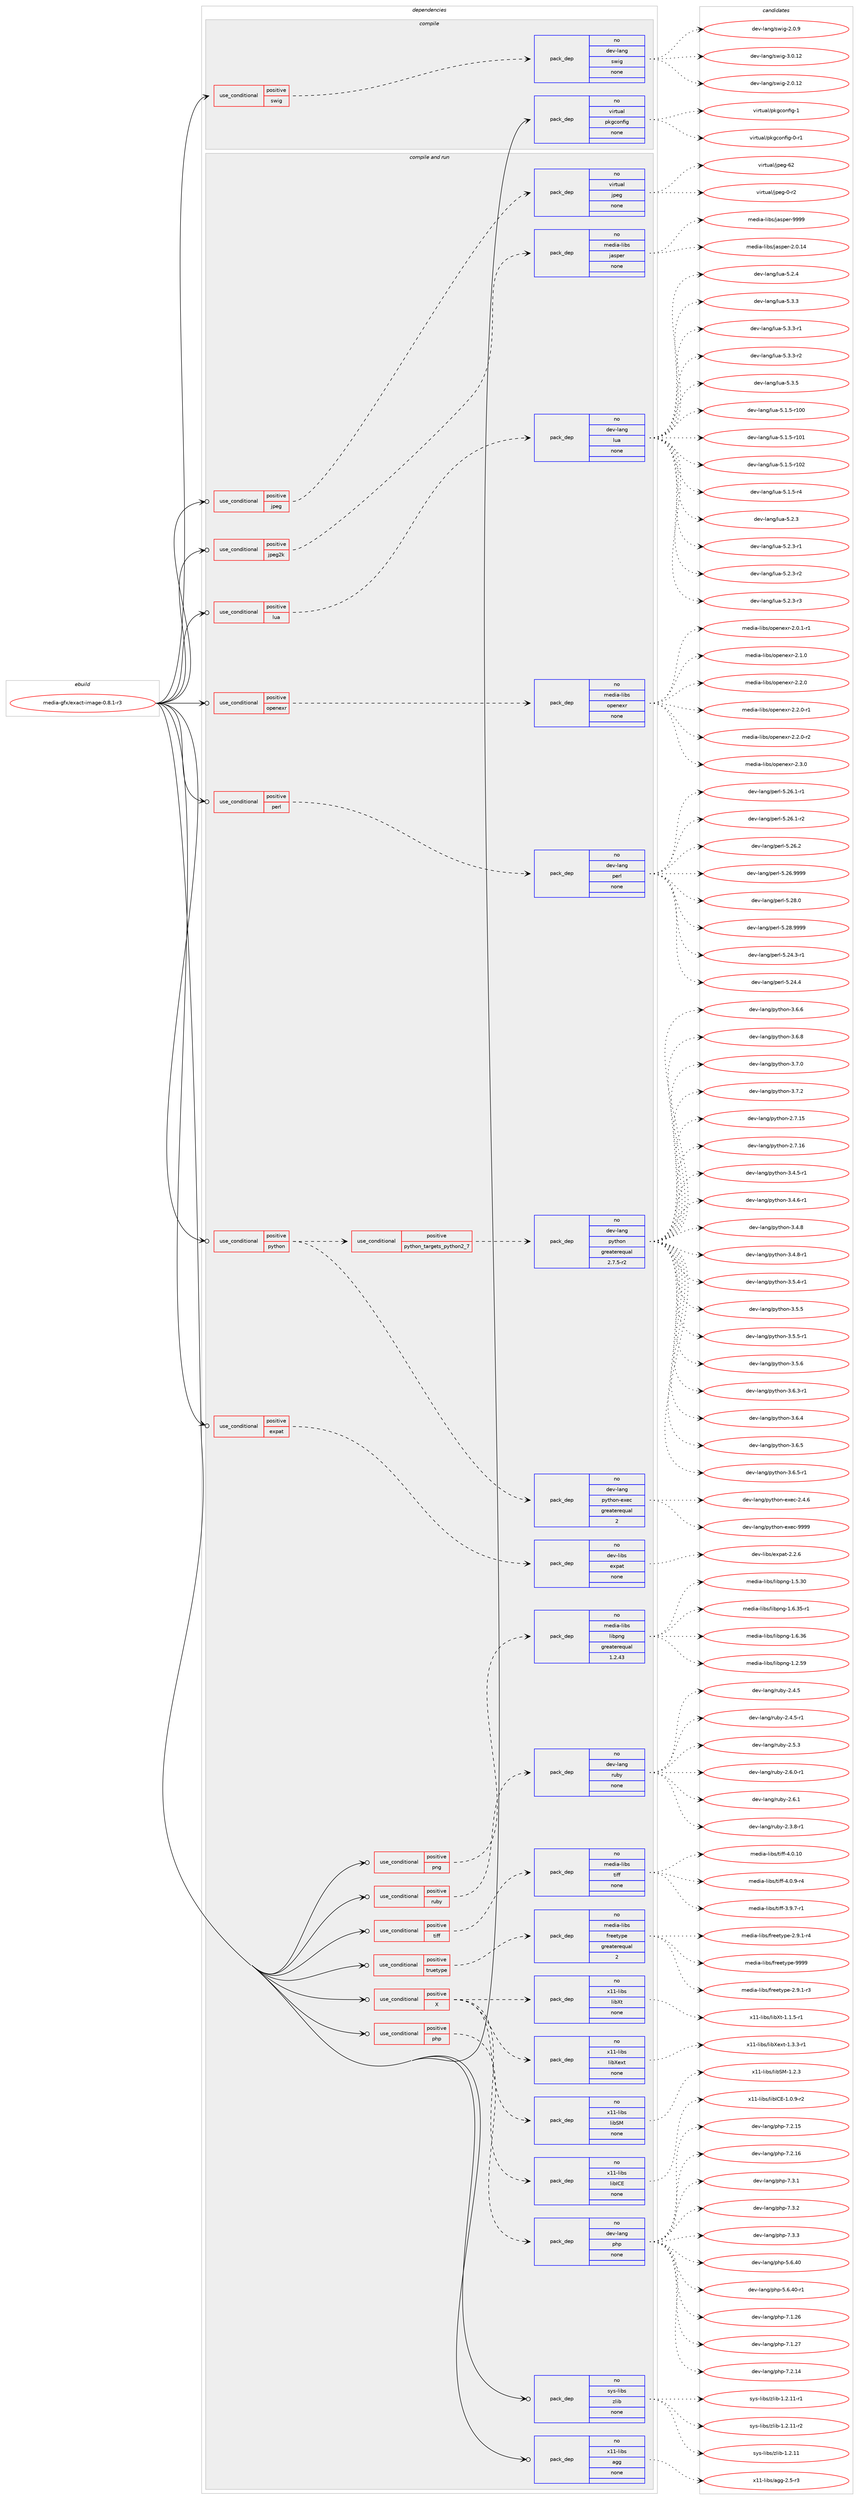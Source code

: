digraph prolog {

# *************
# Graph options
# *************

newrank=true;
concentrate=true;
compound=true;
graph [rankdir=LR,fontname=Helvetica,fontsize=10,ranksep=1.5];#, ranksep=2.5, nodesep=0.2];
edge  [arrowhead=vee];
node  [fontname=Helvetica,fontsize=10];

# **********
# The ebuild
# **********

subgraph cluster_leftcol {
color=gray;
rank=same;
label=<<i>ebuild</i>>;
id [label="media-gfx/exact-image-0.8.1-r3", color=red, width=4, href="../media-gfx/exact-image-0.8.1-r3.svg"];
}

# ****************
# The dependencies
# ****************

subgraph cluster_midcol {
color=gray;
label=<<i>dependencies</i>>;
subgraph cluster_compile {
fillcolor="#eeeeee";
style=filled;
label=<<i>compile</i>>;
subgraph cond432274 {
dependency1602777 [label=<<TABLE BORDER="0" CELLBORDER="1" CELLSPACING="0" CELLPADDING="4"><TR><TD ROWSPAN="3" CELLPADDING="10">use_conditional</TD></TR><TR><TD>positive</TD></TR><TR><TD>swig</TD></TR></TABLE>>, shape=none, color=red];
subgraph pack1144953 {
dependency1602778 [label=<<TABLE BORDER="0" CELLBORDER="1" CELLSPACING="0" CELLPADDING="4" WIDTH="220"><TR><TD ROWSPAN="6" CELLPADDING="30">pack_dep</TD></TR><TR><TD WIDTH="110">no</TD></TR><TR><TD>dev-lang</TD></TR><TR><TD>swig</TD></TR><TR><TD>none</TD></TR><TR><TD></TD></TR></TABLE>>, shape=none, color=blue];
}
dependency1602777:e -> dependency1602778:w [weight=20,style="dashed",arrowhead="vee"];
}
id:e -> dependency1602777:w [weight=20,style="solid",arrowhead="vee"];
subgraph pack1144954 {
dependency1602779 [label=<<TABLE BORDER="0" CELLBORDER="1" CELLSPACING="0" CELLPADDING="4" WIDTH="220"><TR><TD ROWSPAN="6" CELLPADDING="30">pack_dep</TD></TR><TR><TD WIDTH="110">no</TD></TR><TR><TD>virtual</TD></TR><TR><TD>pkgconfig</TD></TR><TR><TD>none</TD></TR><TR><TD></TD></TR></TABLE>>, shape=none, color=blue];
}
id:e -> dependency1602779:w [weight=20,style="solid",arrowhead="vee"];
}
subgraph cluster_compileandrun {
fillcolor="#eeeeee";
style=filled;
label=<<i>compile and run</i>>;
subgraph cond432275 {
dependency1602780 [label=<<TABLE BORDER="0" CELLBORDER="1" CELLSPACING="0" CELLPADDING="4"><TR><TD ROWSPAN="3" CELLPADDING="10">use_conditional</TD></TR><TR><TD>positive</TD></TR><TR><TD>X</TD></TR></TABLE>>, shape=none, color=red];
subgraph pack1144955 {
dependency1602781 [label=<<TABLE BORDER="0" CELLBORDER="1" CELLSPACING="0" CELLPADDING="4" WIDTH="220"><TR><TD ROWSPAN="6" CELLPADDING="30">pack_dep</TD></TR><TR><TD WIDTH="110">no</TD></TR><TR><TD>x11-libs</TD></TR><TR><TD>libXext</TD></TR><TR><TD>none</TD></TR><TR><TD></TD></TR></TABLE>>, shape=none, color=blue];
}
dependency1602780:e -> dependency1602781:w [weight=20,style="dashed",arrowhead="vee"];
subgraph pack1144956 {
dependency1602782 [label=<<TABLE BORDER="0" CELLBORDER="1" CELLSPACING="0" CELLPADDING="4" WIDTH="220"><TR><TD ROWSPAN="6" CELLPADDING="30">pack_dep</TD></TR><TR><TD WIDTH="110">no</TD></TR><TR><TD>x11-libs</TD></TR><TR><TD>libXt</TD></TR><TR><TD>none</TD></TR><TR><TD></TD></TR></TABLE>>, shape=none, color=blue];
}
dependency1602780:e -> dependency1602782:w [weight=20,style="dashed",arrowhead="vee"];
subgraph pack1144957 {
dependency1602783 [label=<<TABLE BORDER="0" CELLBORDER="1" CELLSPACING="0" CELLPADDING="4" WIDTH="220"><TR><TD ROWSPAN="6" CELLPADDING="30">pack_dep</TD></TR><TR><TD WIDTH="110">no</TD></TR><TR><TD>x11-libs</TD></TR><TR><TD>libICE</TD></TR><TR><TD>none</TD></TR><TR><TD></TD></TR></TABLE>>, shape=none, color=blue];
}
dependency1602780:e -> dependency1602783:w [weight=20,style="dashed",arrowhead="vee"];
subgraph pack1144958 {
dependency1602784 [label=<<TABLE BORDER="0" CELLBORDER="1" CELLSPACING="0" CELLPADDING="4" WIDTH="220"><TR><TD ROWSPAN="6" CELLPADDING="30">pack_dep</TD></TR><TR><TD WIDTH="110">no</TD></TR><TR><TD>x11-libs</TD></TR><TR><TD>libSM</TD></TR><TR><TD>none</TD></TR><TR><TD></TD></TR></TABLE>>, shape=none, color=blue];
}
dependency1602780:e -> dependency1602784:w [weight=20,style="dashed",arrowhead="vee"];
}
id:e -> dependency1602780:w [weight=20,style="solid",arrowhead="odotvee"];
subgraph cond432276 {
dependency1602785 [label=<<TABLE BORDER="0" CELLBORDER="1" CELLSPACING="0" CELLPADDING="4"><TR><TD ROWSPAN="3" CELLPADDING="10">use_conditional</TD></TR><TR><TD>positive</TD></TR><TR><TD>expat</TD></TR></TABLE>>, shape=none, color=red];
subgraph pack1144959 {
dependency1602786 [label=<<TABLE BORDER="0" CELLBORDER="1" CELLSPACING="0" CELLPADDING="4" WIDTH="220"><TR><TD ROWSPAN="6" CELLPADDING="30">pack_dep</TD></TR><TR><TD WIDTH="110">no</TD></TR><TR><TD>dev-libs</TD></TR><TR><TD>expat</TD></TR><TR><TD>none</TD></TR><TR><TD></TD></TR></TABLE>>, shape=none, color=blue];
}
dependency1602785:e -> dependency1602786:w [weight=20,style="dashed",arrowhead="vee"];
}
id:e -> dependency1602785:w [weight=20,style="solid",arrowhead="odotvee"];
subgraph cond432277 {
dependency1602787 [label=<<TABLE BORDER="0" CELLBORDER="1" CELLSPACING="0" CELLPADDING="4"><TR><TD ROWSPAN="3" CELLPADDING="10">use_conditional</TD></TR><TR><TD>positive</TD></TR><TR><TD>jpeg</TD></TR></TABLE>>, shape=none, color=red];
subgraph pack1144960 {
dependency1602788 [label=<<TABLE BORDER="0" CELLBORDER="1" CELLSPACING="0" CELLPADDING="4" WIDTH="220"><TR><TD ROWSPAN="6" CELLPADDING="30">pack_dep</TD></TR><TR><TD WIDTH="110">no</TD></TR><TR><TD>virtual</TD></TR><TR><TD>jpeg</TD></TR><TR><TD>none</TD></TR><TR><TD></TD></TR></TABLE>>, shape=none, color=blue];
}
dependency1602787:e -> dependency1602788:w [weight=20,style="dashed",arrowhead="vee"];
}
id:e -> dependency1602787:w [weight=20,style="solid",arrowhead="odotvee"];
subgraph cond432278 {
dependency1602789 [label=<<TABLE BORDER="0" CELLBORDER="1" CELLSPACING="0" CELLPADDING="4"><TR><TD ROWSPAN="3" CELLPADDING="10">use_conditional</TD></TR><TR><TD>positive</TD></TR><TR><TD>jpeg2k</TD></TR></TABLE>>, shape=none, color=red];
subgraph pack1144961 {
dependency1602790 [label=<<TABLE BORDER="0" CELLBORDER="1" CELLSPACING="0" CELLPADDING="4" WIDTH="220"><TR><TD ROWSPAN="6" CELLPADDING="30">pack_dep</TD></TR><TR><TD WIDTH="110">no</TD></TR><TR><TD>media-libs</TD></TR><TR><TD>jasper</TD></TR><TR><TD>none</TD></TR><TR><TD></TD></TR></TABLE>>, shape=none, color=blue];
}
dependency1602789:e -> dependency1602790:w [weight=20,style="dashed",arrowhead="vee"];
}
id:e -> dependency1602789:w [weight=20,style="solid",arrowhead="odotvee"];
subgraph cond432279 {
dependency1602791 [label=<<TABLE BORDER="0" CELLBORDER="1" CELLSPACING="0" CELLPADDING="4"><TR><TD ROWSPAN="3" CELLPADDING="10">use_conditional</TD></TR><TR><TD>positive</TD></TR><TR><TD>lua</TD></TR></TABLE>>, shape=none, color=red];
subgraph pack1144962 {
dependency1602792 [label=<<TABLE BORDER="0" CELLBORDER="1" CELLSPACING="0" CELLPADDING="4" WIDTH="220"><TR><TD ROWSPAN="6" CELLPADDING="30">pack_dep</TD></TR><TR><TD WIDTH="110">no</TD></TR><TR><TD>dev-lang</TD></TR><TR><TD>lua</TD></TR><TR><TD>none</TD></TR><TR><TD></TD></TR></TABLE>>, shape=none, color=blue];
}
dependency1602791:e -> dependency1602792:w [weight=20,style="dashed",arrowhead="vee"];
}
id:e -> dependency1602791:w [weight=20,style="solid",arrowhead="odotvee"];
subgraph cond432280 {
dependency1602793 [label=<<TABLE BORDER="0" CELLBORDER="1" CELLSPACING="0" CELLPADDING="4"><TR><TD ROWSPAN="3" CELLPADDING="10">use_conditional</TD></TR><TR><TD>positive</TD></TR><TR><TD>openexr</TD></TR></TABLE>>, shape=none, color=red];
subgraph pack1144963 {
dependency1602794 [label=<<TABLE BORDER="0" CELLBORDER="1" CELLSPACING="0" CELLPADDING="4" WIDTH="220"><TR><TD ROWSPAN="6" CELLPADDING="30">pack_dep</TD></TR><TR><TD WIDTH="110">no</TD></TR><TR><TD>media-libs</TD></TR><TR><TD>openexr</TD></TR><TR><TD>none</TD></TR><TR><TD></TD></TR></TABLE>>, shape=none, color=blue];
}
dependency1602793:e -> dependency1602794:w [weight=20,style="dashed",arrowhead="vee"];
}
id:e -> dependency1602793:w [weight=20,style="solid",arrowhead="odotvee"];
subgraph cond432281 {
dependency1602795 [label=<<TABLE BORDER="0" CELLBORDER="1" CELLSPACING="0" CELLPADDING="4"><TR><TD ROWSPAN="3" CELLPADDING="10">use_conditional</TD></TR><TR><TD>positive</TD></TR><TR><TD>perl</TD></TR></TABLE>>, shape=none, color=red];
subgraph pack1144964 {
dependency1602796 [label=<<TABLE BORDER="0" CELLBORDER="1" CELLSPACING="0" CELLPADDING="4" WIDTH="220"><TR><TD ROWSPAN="6" CELLPADDING="30">pack_dep</TD></TR><TR><TD WIDTH="110">no</TD></TR><TR><TD>dev-lang</TD></TR><TR><TD>perl</TD></TR><TR><TD>none</TD></TR><TR><TD></TD></TR></TABLE>>, shape=none, color=blue];
}
dependency1602795:e -> dependency1602796:w [weight=20,style="dashed",arrowhead="vee"];
}
id:e -> dependency1602795:w [weight=20,style="solid",arrowhead="odotvee"];
subgraph cond432282 {
dependency1602797 [label=<<TABLE BORDER="0" CELLBORDER="1" CELLSPACING="0" CELLPADDING="4"><TR><TD ROWSPAN="3" CELLPADDING="10">use_conditional</TD></TR><TR><TD>positive</TD></TR><TR><TD>php</TD></TR></TABLE>>, shape=none, color=red];
subgraph pack1144965 {
dependency1602798 [label=<<TABLE BORDER="0" CELLBORDER="1" CELLSPACING="0" CELLPADDING="4" WIDTH="220"><TR><TD ROWSPAN="6" CELLPADDING="30">pack_dep</TD></TR><TR><TD WIDTH="110">no</TD></TR><TR><TD>dev-lang</TD></TR><TR><TD>php</TD></TR><TR><TD>none</TD></TR><TR><TD></TD></TR></TABLE>>, shape=none, color=blue];
}
dependency1602797:e -> dependency1602798:w [weight=20,style="dashed",arrowhead="vee"];
}
id:e -> dependency1602797:w [weight=20,style="solid",arrowhead="odotvee"];
subgraph cond432283 {
dependency1602799 [label=<<TABLE BORDER="0" CELLBORDER="1" CELLSPACING="0" CELLPADDING="4"><TR><TD ROWSPAN="3" CELLPADDING="10">use_conditional</TD></TR><TR><TD>positive</TD></TR><TR><TD>png</TD></TR></TABLE>>, shape=none, color=red];
subgraph pack1144966 {
dependency1602800 [label=<<TABLE BORDER="0" CELLBORDER="1" CELLSPACING="0" CELLPADDING="4" WIDTH="220"><TR><TD ROWSPAN="6" CELLPADDING="30">pack_dep</TD></TR><TR><TD WIDTH="110">no</TD></TR><TR><TD>media-libs</TD></TR><TR><TD>libpng</TD></TR><TR><TD>greaterequal</TD></TR><TR><TD>1.2.43</TD></TR></TABLE>>, shape=none, color=blue];
}
dependency1602799:e -> dependency1602800:w [weight=20,style="dashed",arrowhead="vee"];
}
id:e -> dependency1602799:w [weight=20,style="solid",arrowhead="odotvee"];
subgraph cond432284 {
dependency1602801 [label=<<TABLE BORDER="0" CELLBORDER="1" CELLSPACING="0" CELLPADDING="4"><TR><TD ROWSPAN="3" CELLPADDING="10">use_conditional</TD></TR><TR><TD>positive</TD></TR><TR><TD>python</TD></TR></TABLE>>, shape=none, color=red];
subgraph cond432285 {
dependency1602802 [label=<<TABLE BORDER="0" CELLBORDER="1" CELLSPACING="0" CELLPADDING="4"><TR><TD ROWSPAN="3" CELLPADDING="10">use_conditional</TD></TR><TR><TD>positive</TD></TR><TR><TD>python_targets_python2_7</TD></TR></TABLE>>, shape=none, color=red];
subgraph pack1144967 {
dependency1602803 [label=<<TABLE BORDER="0" CELLBORDER="1" CELLSPACING="0" CELLPADDING="4" WIDTH="220"><TR><TD ROWSPAN="6" CELLPADDING="30">pack_dep</TD></TR><TR><TD WIDTH="110">no</TD></TR><TR><TD>dev-lang</TD></TR><TR><TD>python</TD></TR><TR><TD>greaterequal</TD></TR><TR><TD>2.7.5-r2</TD></TR></TABLE>>, shape=none, color=blue];
}
dependency1602802:e -> dependency1602803:w [weight=20,style="dashed",arrowhead="vee"];
}
dependency1602801:e -> dependency1602802:w [weight=20,style="dashed",arrowhead="vee"];
subgraph pack1144968 {
dependency1602804 [label=<<TABLE BORDER="0" CELLBORDER="1" CELLSPACING="0" CELLPADDING="4" WIDTH="220"><TR><TD ROWSPAN="6" CELLPADDING="30">pack_dep</TD></TR><TR><TD WIDTH="110">no</TD></TR><TR><TD>dev-lang</TD></TR><TR><TD>python-exec</TD></TR><TR><TD>greaterequal</TD></TR><TR><TD>2</TD></TR></TABLE>>, shape=none, color=blue];
}
dependency1602801:e -> dependency1602804:w [weight=20,style="dashed",arrowhead="vee"];
}
id:e -> dependency1602801:w [weight=20,style="solid",arrowhead="odotvee"];
subgraph cond432286 {
dependency1602805 [label=<<TABLE BORDER="0" CELLBORDER="1" CELLSPACING="0" CELLPADDING="4"><TR><TD ROWSPAN="3" CELLPADDING="10">use_conditional</TD></TR><TR><TD>positive</TD></TR><TR><TD>ruby</TD></TR></TABLE>>, shape=none, color=red];
subgraph pack1144969 {
dependency1602806 [label=<<TABLE BORDER="0" CELLBORDER="1" CELLSPACING="0" CELLPADDING="4" WIDTH="220"><TR><TD ROWSPAN="6" CELLPADDING="30">pack_dep</TD></TR><TR><TD WIDTH="110">no</TD></TR><TR><TD>dev-lang</TD></TR><TR><TD>ruby</TD></TR><TR><TD>none</TD></TR><TR><TD></TD></TR></TABLE>>, shape=none, color=blue];
}
dependency1602805:e -> dependency1602806:w [weight=20,style="dashed",arrowhead="vee"];
}
id:e -> dependency1602805:w [weight=20,style="solid",arrowhead="odotvee"];
subgraph cond432287 {
dependency1602807 [label=<<TABLE BORDER="0" CELLBORDER="1" CELLSPACING="0" CELLPADDING="4"><TR><TD ROWSPAN="3" CELLPADDING="10">use_conditional</TD></TR><TR><TD>positive</TD></TR><TR><TD>tiff</TD></TR></TABLE>>, shape=none, color=red];
subgraph pack1144970 {
dependency1602808 [label=<<TABLE BORDER="0" CELLBORDER="1" CELLSPACING="0" CELLPADDING="4" WIDTH="220"><TR><TD ROWSPAN="6" CELLPADDING="30">pack_dep</TD></TR><TR><TD WIDTH="110">no</TD></TR><TR><TD>media-libs</TD></TR><TR><TD>tiff</TD></TR><TR><TD>none</TD></TR><TR><TD></TD></TR></TABLE>>, shape=none, color=blue];
}
dependency1602807:e -> dependency1602808:w [weight=20,style="dashed",arrowhead="vee"];
}
id:e -> dependency1602807:w [weight=20,style="solid",arrowhead="odotvee"];
subgraph cond432288 {
dependency1602809 [label=<<TABLE BORDER="0" CELLBORDER="1" CELLSPACING="0" CELLPADDING="4"><TR><TD ROWSPAN="3" CELLPADDING="10">use_conditional</TD></TR><TR><TD>positive</TD></TR><TR><TD>truetype</TD></TR></TABLE>>, shape=none, color=red];
subgraph pack1144971 {
dependency1602810 [label=<<TABLE BORDER="0" CELLBORDER="1" CELLSPACING="0" CELLPADDING="4" WIDTH="220"><TR><TD ROWSPAN="6" CELLPADDING="30">pack_dep</TD></TR><TR><TD WIDTH="110">no</TD></TR><TR><TD>media-libs</TD></TR><TR><TD>freetype</TD></TR><TR><TD>greaterequal</TD></TR><TR><TD>2</TD></TR></TABLE>>, shape=none, color=blue];
}
dependency1602809:e -> dependency1602810:w [weight=20,style="dashed",arrowhead="vee"];
}
id:e -> dependency1602809:w [weight=20,style="solid",arrowhead="odotvee"];
subgraph pack1144972 {
dependency1602811 [label=<<TABLE BORDER="0" CELLBORDER="1" CELLSPACING="0" CELLPADDING="4" WIDTH="220"><TR><TD ROWSPAN="6" CELLPADDING="30">pack_dep</TD></TR><TR><TD WIDTH="110">no</TD></TR><TR><TD>sys-libs</TD></TR><TR><TD>zlib</TD></TR><TR><TD>none</TD></TR><TR><TD></TD></TR></TABLE>>, shape=none, color=blue];
}
id:e -> dependency1602811:w [weight=20,style="solid",arrowhead="odotvee"];
subgraph pack1144973 {
dependency1602812 [label=<<TABLE BORDER="0" CELLBORDER="1" CELLSPACING="0" CELLPADDING="4" WIDTH="220"><TR><TD ROWSPAN="6" CELLPADDING="30">pack_dep</TD></TR><TR><TD WIDTH="110">no</TD></TR><TR><TD>x11-libs</TD></TR><TR><TD>agg</TD></TR><TR><TD>none</TD></TR><TR><TD></TD></TR></TABLE>>, shape=none, color=blue];
}
id:e -> dependency1602812:w [weight=20,style="solid",arrowhead="odotvee"];
}
subgraph cluster_run {
fillcolor="#eeeeee";
style=filled;
label=<<i>run</i>>;
}
}

# **************
# The candidates
# **************

subgraph cluster_choices {
rank=same;
color=gray;
label=<<i>candidates</i>>;

subgraph choice1144953 {
color=black;
nodesep=1;
choice10010111845108971101034711511910510345504648464950 [label="dev-lang/swig-2.0.12", color=red, width=4,href="../dev-lang/swig-2.0.12.svg"];
choice100101118451089711010347115119105103455046484657 [label="dev-lang/swig-2.0.9", color=red, width=4,href="../dev-lang/swig-2.0.9.svg"];
choice10010111845108971101034711511910510345514648464950 [label="dev-lang/swig-3.0.12", color=red, width=4,href="../dev-lang/swig-3.0.12.svg"];
dependency1602778:e -> choice10010111845108971101034711511910510345504648464950:w [style=dotted,weight="100"];
dependency1602778:e -> choice100101118451089711010347115119105103455046484657:w [style=dotted,weight="100"];
dependency1602778:e -> choice10010111845108971101034711511910510345514648464950:w [style=dotted,weight="100"];
}
subgraph choice1144954 {
color=black;
nodesep=1;
choice11810511411611797108471121071039911111010210510345484511449 [label="virtual/pkgconfig-0-r1", color=red, width=4,href="../virtual/pkgconfig-0-r1.svg"];
choice1181051141161179710847112107103991111101021051034549 [label="virtual/pkgconfig-1", color=red, width=4,href="../virtual/pkgconfig-1.svg"];
dependency1602779:e -> choice11810511411611797108471121071039911111010210510345484511449:w [style=dotted,weight="100"];
dependency1602779:e -> choice1181051141161179710847112107103991111101021051034549:w [style=dotted,weight="100"];
}
subgraph choice1144955 {
color=black;
nodesep=1;
choice120494945108105981154710810598881011201164549465146514511449 [label="x11-libs/libXext-1.3.3-r1", color=red, width=4,href="../x11-libs/libXext-1.3.3-r1.svg"];
dependency1602781:e -> choice120494945108105981154710810598881011201164549465146514511449:w [style=dotted,weight="100"];
}
subgraph choice1144956 {
color=black;
nodesep=1;
choice120494945108105981154710810598881164549464946534511449 [label="x11-libs/libXt-1.1.5-r1", color=red, width=4,href="../x11-libs/libXt-1.1.5-r1.svg"];
dependency1602782:e -> choice120494945108105981154710810598881164549464946534511449:w [style=dotted,weight="100"];
}
subgraph choice1144957 {
color=black;
nodesep=1;
choice1204949451081059811547108105987367694549464846574511450 [label="x11-libs/libICE-1.0.9-r2", color=red, width=4,href="../x11-libs/libICE-1.0.9-r2.svg"];
dependency1602783:e -> choice1204949451081059811547108105987367694549464846574511450:w [style=dotted,weight="100"];
}
subgraph choice1144958 {
color=black;
nodesep=1;
choice1204949451081059811547108105988377454946504651 [label="x11-libs/libSM-1.2.3", color=red, width=4,href="../x11-libs/libSM-1.2.3.svg"];
dependency1602784:e -> choice1204949451081059811547108105988377454946504651:w [style=dotted,weight="100"];
}
subgraph choice1144959 {
color=black;
nodesep=1;
choice10010111845108105981154710112011297116455046504654 [label="dev-libs/expat-2.2.6", color=red, width=4,href="../dev-libs/expat-2.2.6.svg"];
dependency1602786:e -> choice10010111845108105981154710112011297116455046504654:w [style=dotted,weight="100"];
}
subgraph choice1144960 {
color=black;
nodesep=1;
choice118105114116117971084710611210110345484511450 [label="virtual/jpeg-0-r2", color=red, width=4,href="../virtual/jpeg-0-r2.svg"];
choice1181051141161179710847106112101103455450 [label="virtual/jpeg-62", color=red, width=4,href="../virtual/jpeg-62.svg"];
dependency1602788:e -> choice118105114116117971084710611210110345484511450:w [style=dotted,weight="100"];
dependency1602788:e -> choice1181051141161179710847106112101103455450:w [style=dotted,weight="100"];
}
subgraph choice1144961 {
color=black;
nodesep=1;
choice109101100105974510810598115471069711511210111445504648464952 [label="media-libs/jasper-2.0.14", color=red, width=4,href="../media-libs/jasper-2.0.14.svg"];
choice10910110010597451081059811547106971151121011144557575757 [label="media-libs/jasper-9999", color=red, width=4,href="../media-libs/jasper-9999.svg"];
dependency1602790:e -> choice109101100105974510810598115471069711511210111445504648464952:w [style=dotted,weight="100"];
dependency1602790:e -> choice10910110010597451081059811547106971151121011144557575757:w [style=dotted,weight="100"];
}
subgraph choice1144962 {
color=black;
nodesep=1;
choice1001011184510897110103471081179745534649465345114494848 [label="dev-lang/lua-5.1.5-r100", color=red, width=4,href="../dev-lang/lua-5.1.5-r100.svg"];
choice1001011184510897110103471081179745534649465345114494849 [label="dev-lang/lua-5.1.5-r101", color=red, width=4,href="../dev-lang/lua-5.1.5-r101.svg"];
choice1001011184510897110103471081179745534649465345114494850 [label="dev-lang/lua-5.1.5-r102", color=red, width=4,href="../dev-lang/lua-5.1.5-r102.svg"];
choice100101118451089711010347108117974553464946534511452 [label="dev-lang/lua-5.1.5-r4", color=red, width=4,href="../dev-lang/lua-5.1.5-r4.svg"];
choice10010111845108971101034710811797455346504651 [label="dev-lang/lua-5.2.3", color=red, width=4,href="../dev-lang/lua-5.2.3.svg"];
choice100101118451089711010347108117974553465046514511449 [label="dev-lang/lua-5.2.3-r1", color=red, width=4,href="../dev-lang/lua-5.2.3-r1.svg"];
choice100101118451089711010347108117974553465046514511450 [label="dev-lang/lua-5.2.3-r2", color=red, width=4,href="../dev-lang/lua-5.2.3-r2.svg"];
choice100101118451089711010347108117974553465046514511451 [label="dev-lang/lua-5.2.3-r3", color=red, width=4,href="../dev-lang/lua-5.2.3-r3.svg"];
choice10010111845108971101034710811797455346504652 [label="dev-lang/lua-5.2.4", color=red, width=4,href="../dev-lang/lua-5.2.4.svg"];
choice10010111845108971101034710811797455346514651 [label="dev-lang/lua-5.3.3", color=red, width=4,href="../dev-lang/lua-5.3.3.svg"];
choice100101118451089711010347108117974553465146514511449 [label="dev-lang/lua-5.3.3-r1", color=red, width=4,href="../dev-lang/lua-5.3.3-r1.svg"];
choice100101118451089711010347108117974553465146514511450 [label="dev-lang/lua-5.3.3-r2", color=red, width=4,href="../dev-lang/lua-5.3.3-r2.svg"];
choice10010111845108971101034710811797455346514653 [label="dev-lang/lua-5.3.5", color=red, width=4,href="../dev-lang/lua-5.3.5.svg"];
dependency1602792:e -> choice1001011184510897110103471081179745534649465345114494848:w [style=dotted,weight="100"];
dependency1602792:e -> choice1001011184510897110103471081179745534649465345114494849:w [style=dotted,weight="100"];
dependency1602792:e -> choice1001011184510897110103471081179745534649465345114494850:w [style=dotted,weight="100"];
dependency1602792:e -> choice100101118451089711010347108117974553464946534511452:w [style=dotted,weight="100"];
dependency1602792:e -> choice10010111845108971101034710811797455346504651:w [style=dotted,weight="100"];
dependency1602792:e -> choice100101118451089711010347108117974553465046514511449:w [style=dotted,weight="100"];
dependency1602792:e -> choice100101118451089711010347108117974553465046514511450:w [style=dotted,weight="100"];
dependency1602792:e -> choice100101118451089711010347108117974553465046514511451:w [style=dotted,weight="100"];
dependency1602792:e -> choice10010111845108971101034710811797455346504652:w [style=dotted,weight="100"];
dependency1602792:e -> choice10010111845108971101034710811797455346514651:w [style=dotted,weight="100"];
dependency1602792:e -> choice100101118451089711010347108117974553465146514511449:w [style=dotted,weight="100"];
dependency1602792:e -> choice100101118451089711010347108117974553465146514511450:w [style=dotted,weight="100"];
dependency1602792:e -> choice10010111845108971101034710811797455346514653:w [style=dotted,weight="100"];
}
subgraph choice1144963 {
color=black;
nodesep=1;
choice109101100105974510810598115471111121011101011201144550464846494511449 [label="media-libs/openexr-2.0.1-r1", color=red, width=4,href="../media-libs/openexr-2.0.1-r1.svg"];
choice10910110010597451081059811547111112101110101120114455046494648 [label="media-libs/openexr-2.1.0", color=red, width=4,href="../media-libs/openexr-2.1.0.svg"];
choice10910110010597451081059811547111112101110101120114455046504648 [label="media-libs/openexr-2.2.0", color=red, width=4,href="../media-libs/openexr-2.2.0.svg"];
choice109101100105974510810598115471111121011101011201144550465046484511449 [label="media-libs/openexr-2.2.0-r1", color=red, width=4,href="../media-libs/openexr-2.2.0-r1.svg"];
choice109101100105974510810598115471111121011101011201144550465046484511450 [label="media-libs/openexr-2.2.0-r2", color=red, width=4,href="../media-libs/openexr-2.2.0-r2.svg"];
choice10910110010597451081059811547111112101110101120114455046514648 [label="media-libs/openexr-2.3.0", color=red, width=4,href="../media-libs/openexr-2.3.0.svg"];
dependency1602794:e -> choice109101100105974510810598115471111121011101011201144550464846494511449:w [style=dotted,weight="100"];
dependency1602794:e -> choice10910110010597451081059811547111112101110101120114455046494648:w [style=dotted,weight="100"];
dependency1602794:e -> choice10910110010597451081059811547111112101110101120114455046504648:w [style=dotted,weight="100"];
dependency1602794:e -> choice109101100105974510810598115471111121011101011201144550465046484511449:w [style=dotted,weight="100"];
dependency1602794:e -> choice109101100105974510810598115471111121011101011201144550465046484511450:w [style=dotted,weight="100"];
dependency1602794:e -> choice10910110010597451081059811547111112101110101120114455046514648:w [style=dotted,weight="100"];
}
subgraph choice1144964 {
color=black;
nodesep=1;
choice100101118451089711010347112101114108455346505246514511449 [label="dev-lang/perl-5.24.3-r1", color=red, width=4,href="../dev-lang/perl-5.24.3-r1.svg"];
choice10010111845108971101034711210111410845534650524652 [label="dev-lang/perl-5.24.4", color=red, width=4,href="../dev-lang/perl-5.24.4.svg"];
choice100101118451089711010347112101114108455346505446494511449 [label="dev-lang/perl-5.26.1-r1", color=red, width=4,href="../dev-lang/perl-5.26.1-r1.svg"];
choice100101118451089711010347112101114108455346505446494511450 [label="dev-lang/perl-5.26.1-r2", color=red, width=4,href="../dev-lang/perl-5.26.1-r2.svg"];
choice10010111845108971101034711210111410845534650544650 [label="dev-lang/perl-5.26.2", color=red, width=4,href="../dev-lang/perl-5.26.2.svg"];
choice10010111845108971101034711210111410845534650544657575757 [label="dev-lang/perl-5.26.9999", color=red, width=4,href="../dev-lang/perl-5.26.9999.svg"];
choice10010111845108971101034711210111410845534650564648 [label="dev-lang/perl-5.28.0", color=red, width=4,href="../dev-lang/perl-5.28.0.svg"];
choice10010111845108971101034711210111410845534650564657575757 [label="dev-lang/perl-5.28.9999", color=red, width=4,href="../dev-lang/perl-5.28.9999.svg"];
dependency1602796:e -> choice100101118451089711010347112101114108455346505246514511449:w [style=dotted,weight="100"];
dependency1602796:e -> choice10010111845108971101034711210111410845534650524652:w [style=dotted,weight="100"];
dependency1602796:e -> choice100101118451089711010347112101114108455346505446494511449:w [style=dotted,weight="100"];
dependency1602796:e -> choice100101118451089711010347112101114108455346505446494511450:w [style=dotted,weight="100"];
dependency1602796:e -> choice10010111845108971101034711210111410845534650544650:w [style=dotted,weight="100"];
dependency1602796:e -> choice10010111845108971101034711210111410845534650544657575757:w [style=dotted,weight="100"];
dependency1602796:e -> choice10010111845108971101034711210111410845534650564648:w [style=dotted,weight="100"];
dependency1602796:e -> choice10010111845108971101034711210111410845534650564657575757:w [style=dotted,weight="100"];
}
subgraph choice1144965 {
color=black;
nodesep=1;
choice10010111845108971101034711210411245534654465248 [label="dev-lang/php-5.6.40", color=red, width=4,href="../dev-lang/php-5.6.40.svg"];
choice100101118451089711010347112104112455346544652484511449 [label="dev-lang/php-5.6.40-r1", color=red, width=4,href="../dev-lang/php-5.6.40-r1.svg"];
choice10010111845108971101034711210411245554649465054 [label="dev-lang/php-7.1.26", color=red, width=4,href="../dev-lang/php-7.1.26.svg"];
choice10010111845108971101034711210411245554649465055 [label="dev-lang/php-7.1.27", color=red, width=4,href="../dev-lang/php-7.1.27.svg"];
choice10010111845108971101034711210411245554650464952 [label="dev-lang/php-7.2.14", color=red, width=4,href="../dev-lang/php-7.2.14.svg"];
choice10010111845108971101034711210411245554650464953 [label="dev-lang/php-7.2.15", color=red, width=4,href="../dev-lang/php-7.2.15.svg"];
choice10010111845108971101034711210411245554650464954 [label="dev-lang/php-7.2.16", color=red, width=4,href="../dev-lang/php-7.2.16.svg"];
choice100101118451089711010347112104112455546514649 [label="dev-lang/php-7.3.1", color=red, width=4,href="../dev-lang/php-7.3.1.svg"];
choice100101118451089711010347112104112455546514650 [label="dev-lang/php-7.3.2", color=red, width=4,href="../dev-lang/php-7.3.2.svg"];
choice100101118451089711010347112104112455546514651 [label="dev-lang/php-7.3.3", color=red, width=4,href="../dev-lang/php-7.3.3.svg"];
dependency1602798:e -> choice10010111845108971101034711210411245534654465248:w [style=dotted,weight="100"];
dependency1602798:e -> choice100101118451089711010347112104112455346544652484511449:w [style=dotted,weight="100"];
dependency1602798:e -> choice10010111845108971101034711210411245554649465054:w [style=dotted,weight="100"];
dependency1602798:e -> choice10010111845108971101034711210411245554649465055:w [style=dotted,weight="100"];
dependency1602798:e -> choice10010111845108971101034711210411245554650464952:w [style=dotted,weight="100"];
dependency1602798:e -> choice10010111845108971101034711210411245554650464953:w [style=dotted,weight="100"];
dependency1602798:e -> choice10010111845108971101034711210411245554650464954:w [style=dotted,weight="100"];
dependency1602798:e -> choice100101118451089711010347112104112455546514649:w [style=dotted,weight="100"];
dependency1602798:e -> choice100101118451089711010347112104112455546514650:w [style=dotted,weight="100"];
dependency1602798:e -> choice100101118451089711010347112104112455546514651:w [style=dotted,weight="100"];
}
subgraph choice1144966 {
color=black;
nodesep=1;
choice109101100105974510810598115471081059811211010345494650465357 [label="media-libs/libpng-1.2.59", color=red, width=4,href="../media-libs/libpng-1.2.59.svg"];
choice109101100105974510810598115471081059811211010345494653465148 [label="media-libs/libpng-1.5.30", color=red, width=4,href="../media-libs/libpng-1.5.30.svg"];
choice1091011001059745108105981154710810598112110103454946544651534511449 [label="media-libs/libpng-1.6.35-r1", color=red, width=4,href="../media-libs/libpng-1.6.35-r1.svg"];
choice109101100105974510810598115471081059811211010345494654465154 [label="media-libs/libpng-1.6.36", color=red, width=4,href="../media-libs/libpng-1.6.36.svg"];
dependency1602800:e -> choice109101100105974510810598115471081059811211010345494650465357:w [style=dotted,weight="100"];
dependency1602800:e -> choice109101100105974510810598115471081059811211010345494653465148:w [style=dotted,weight="100"];
dependency1602800:e -> choice1091011001059745108105981154710810598112110103454946544651534511449:w [style=dotted,weight="100"];
dependency1602800:e -> choice109101100105974510810598115471081059811211010345494654465154:w [style=dotted,weight="100"];
}
subgraph choice1144967 {
color=black;
nodesep=1;
choice10010111845108971101034711212111610411111045504655464953 [label="dev-lang/python-2.7.15", color=red, width=4,href="../dev-lang/python-2.7.15.svg"];
choice10010111845108971101034711212111610411111045504655464954 [label="dev-lang/python-2.7.16", color=red, width=4,href="../dev-lang/python-2.7.16.svg"];
choice1001011184510897110103471121211161041111104551465246534511449 [label="dev-lang/python-3.4.5-r1", color=red, width=4,href="../dev-lang/python-3.4.5-r1.svg"];
choice1001011184510897110103471121211161041111104551465246544511449 [label="dev-lang/python-3.4.6-r1", color=red, width=4,href="../dev-lang/python-3.4.6-r1.svg"];
choice100101118451089711010347112121116104111110455146524656 [label="dev-lang/python-3.4.8", color=red, width=4,href="../dev-lang/python-3.4.8.svg"];
choice1001011184510897110103471121211161041111104551465246564511449 [label="dev-lang/python-3.4.8-r1", color=red, width=4,href="../dev-lang/python-3.4.8-r1.svg"];
choice1001011184510897110103471121211161041111104551465346524511449 [label="dev-lang/python-3.5.4-r1", color=red, width=4,href="../dev-lang/python-3.5.4-r1.svg"];
choice100101118451089711010347112121116104111110455146534653 [label="dev-lang/python-3.5.5", color=red, width=4,href="../dev-lang/python-3.5.5.svg"];
choice1001011184510897110103471121211161041111104551465346534511449 [label="dev-lang/python-3.5.5-r1", color=red, width=4,href="../dev-lang/python-3.5.5-r1.svg"];
choice100101118451089711010347112121116104111110455146534654 [label="dev-lang/python-3.5.6", color=red, width=4,href="../dev-lang/python-3.5.6.svg"];
choice1001011184510897110103471121211161041111104551465446514511449 [label="dev-lang/python-3.6.3-r1", color=red, width=4,href="../dev-lang/python-3.6.3-r1.svg"];
choice100101118451089711010347112121116104111110455146544652 [label="dev-lang/python-3.6.4", color=red, width=4,href="../dev-lang/python-3.6.4.svg"];
choice100101118451089711010347112121116104111110455146544653 [label="dev-lang/python-3.6.5", color=red, width=4,href="../dev-lang/python-3.6.5.svg"];
choice1001011184510897110103471121211161041111104551465446534511449 [label="dev-lang/python-3.6.5-r1", color=red, width=4,href="../dev-lang/python-3.6.5-r1.svg"];
choice100101118451089711010347112121116104111110455146544654 [label="dev-lang/python-3.6.6", color=red, width=4,href="../dev-lang/python-3.6.6.svg"];
choice100101118451089711010347112121116104111110455146544656 [label="dev-lang/python-3.6.8", color=red, width=4,href="../dev-lang/python-3.6.8.svg"];
choice100101118451089711010347112121116104111110455146554648 [label="dev-lang/python-3.7.0", color=red, width=4,href="../dev-lang/python-3.7.0.svg"];
choice100101118451089711010347112121116104111110455146554650 [label="dev-lang/python-3.7.2", color=red, width=4,href="../dev-lang/python-3.7.2.svg"];
dependency1602803:e -> choice10010111845108971101034711212111610411111045504655464953:w [style=dotted,weight="100"];
dependency1602803:e -> choice10010111845108971101034711212111610411111045504655464954:w [style=dotted,weight="100"];
dependency1602803:e -> choice1001011184510897110103471121211161041111104551465246534511449:w [style=dotted,weight="100"];
dependency1602803:e -> choice1001011184510897110103471121211161041111104551465246544511449:w [style=dotted,weight="100"];
dependency1602803:e -> choice100101118451089711010347112121116104111110455146524656:w [style=dotted,weight="100"];
dependency1602803:e -> choice1001011184510897110103471121211161041111104551465246564511449:w [style=dotted,weight="100"];
dependency1602803:e -> choice1001011184510897110103471121211161041111104551465346524511449:w [style=dotted,weight="100"];
dependency1602803:e -> choice100101118451089711010347112121116104111110455146534653:w [style=dotted,weight="100"];
dependency1602803:e -> choice1001011184510897110103471121211161041111104551465346534511449:w [style=dotted,weight="100"];
dependency1602803:e -> choice100101118451089711010347112121116104111110455146534654:w [style=dotted,weight="100"];
dependency1602803:e -> choice1001011184510897110103471121211161041111104551465446514511449:w [style=dotted,weight="100"];
dependency1602803:e -> choice100101118451089711010347112121116104111110455146544652:w [style=dotted,weight="100"];
dependency1602803:e -> choice100101118451089711010347112121116104111110455146544653:w [style=dotted,weight="100"];
dependency1602803:e -> choice1001011184510897110103471121211161041111104551465446534511449:w [style=dotted,weight="100"];
dependency1602803:e -> choice100101118451089711010347112121116104111110455146544654:w [style=dotted,weight="100"];
dependency1602803:e -> choice100101118451089711010347112121116104111110455146544656:w [style=dotted,weight="100"];
dependency1602803:e -> choice100101118451089711010347112121116104111110455146554648:w [style=dotted,weight="100"];
dependency1602803:e -> choice100101118451089711010347112121116104111110455146554650:w [style=dotted,weight="100"];
}
subgraph choice1144968 {
color=black;
nodesep=1;
choice1001011184510897110103471121211161041111104510112010199455046524654 [label="dev-lang/python-exec-2.4.6", color=red, width=4,href="../dev-lang/python-exec-2.4.6.svg"];
choice10010111845108971101034711212111610411111045101120101994557575757 [label="dev-lang/python-exec-9999", color=red, width=4,href="../dev-lang/python-exec-9999.svg"];
dependency1602804:e -> choice1001011184510897110103471121211161041111104510112010199455046524654:w [style=dotted,weight="100"];
dependency1602804:e -> choice10010111845108971101034711212111610411111045101120101994557575757:w [style=dotted,weight="100"];
}
subgraph choice1144969 {
color=black;
nodesep=1;
choice100101118451089711010347114117981214550465146564511449 [label="dev-lang/ruby-2.3.8-r1", color=red, width=4,href="../dev-lang/ruby-2.3.8-r1.svg"];
choice10010111845108971101034711411798121455046524653 [label="dev-lang/ruby-2.4.5", color=red, width=4,href="../dev-lang/ruby-2.4.5.svg"];
choice100101118451089711010347114117981214550465246534511449 [label="dev-lang/ruby-2.4.5-r1", color=red, width=4,href="../dev-lang/ruby-2.4.5-r1.svg"];
choice10010111845108971101034711411798121455046534651 [label="dev-lang/ruby-2.5.3", color=red, width=4,href="../dev-lang/ruby-2.5.3.svg"];
choice100101118451089711010347114117981214550465446484511449 [label="dev-lang/ruby-2.6.0-r1", color=red, width=4,href="../dev-lang/ruby-2.6.0-r1.svg"];
choice10010111845108971101034711411798121455046544649 [label="dev-lang/ruby-2.6.1", color=red, width=4,href="../dev-lang/ruby-2.6.1.svg"];
dependency1602806:e -> choice100101118451089711010347114117981214550465146564511449:w [style=dotted,weight="100"];
dependency1602806:e -> choice10010111845108971101034711411798121455046524653:w [style=dotted,weight="100"];
dependency1602806:e -> choice100101118451089711010347114117981214550465246534511449:w [style=dotted,weight="100"];
dependency1602806:e -> choice10010111845108971101034711411798121455046534651:w [style=dotted,weight="100"];
dependency1602806:e -> choice100101118451089711010347114117981214550465446484511449:w [style=dotted,weight="100"];
dependency1602806:e -> choice10010111845108971101034711411798121455046544649:w [style=dotted,weight="100"];
}
subgraph choice1144970 {
color=black;
nodesep=1;
choice109101100105974510810598115471161051021024551465746554511449 [label="media-libs/tiff-3.9.7-r1", color=red, width=4,href="../media-libs/tiff-3.9.7-r1.svg"];
choice1091011001059745108105981154711610510210245524648464948 [label="media-libs/tiff-4.0.10", color=red, width=4,href="../media-libs/tiff-4.0.10.svg"];
choice109101100105974510810598115471161051021024552464846574511452 [label="media-libs/tiff-4.0.9-r4", color=red, width=4,href="../media-libs/tiff-4.0.9-r4.svg"];
dependency1602808:e -> choice109101100105974510810598115471161051021024551465746554511449:w [style=dotted,weight="100"];
dependency1602808:e -> choice1091011001059745108105981154711610510210245524648464948:w [style=dotted,weight="100"];
dependency1602808:e -> choice109101100105974510810598115471161051021024552464846574511452:w [style=dotted,weight="100"];
}
subgraph choice1144971 {
color=black;
nodesep=1;
choice109101100105974510810598115471021141011011161211121014550465746494511451 [label="media-libs/freetype-2.9.1-r3", color=red, width=4,href="../media-libs/freetype-2.9.1-r3.svg"];
choice109101100105974510810598115471021141011011161211121014550465746494511452 [label="media-libs/freetype-2.9.1-r4", color=red, width=4,href="../media-libs/freetype-2.9.1-r4.svg"];
choice109101100105974510810598115471021141011011161211121014557575757 [label="media-libs/freetype-9999", color=red, width=4,href="../media-libs/freetype-9999.svg"];
dependency1602810:e -> choice109101100105974510810598115471021141011011161211121014550465746494511451:w [style=dotted,weight="100"];
dependency1602810:e -> choice109101100105974510810598115471021141011011161211121014550465746494511452:w [style=dotted,weight="100"];
dependency1602810:e -> choice109101100105974510810598115471021141011011161211121014557575757:w [style=dotted,weight="100"];
}
subgraph choice1144972 {
color=black;
nodesep=1;
choice1151211154510810598115471221081059845494650464949 [label="sys-libs/zlib-1.2.11", color=red, width=4,href="../sys-libs/zlib-1.2.11.svg"];
choice11512111545108105981154712210810598454946504649494511449 [label="sys-libs/zlib-1.2.11-r1", color=red, width=4,href="../sys-libs/zlib-1.2.11-r1.svg"];
choice11512111545108105981154712210810598454946504649494511450 [label="sys-libs/zlib-1.2.11-r2", color=red, width=4,href="../sys-libs/zlib-1.2.11-r2.svg"];
dependency1602811:e -> choice1151211154510810598115471221081059845494650464949:w [style=dotted,weight="100"];
dependency1602811:e -> choice11512111545108105981154712210810598454946504649494511449:w [style=dotted,weight="100"];
dependency1602811:e -> choice11512111545108105981154712210810598454946504649494511450:w [style=dotted,weight="100"];
}
subgraph choice1144973 {
color=black;
nodesep=1;
choice120494945108105981154797103103455046534511451 [label="x11-libs/agg-2.5-r3", color=red, width=4,href="../x11-libs/agg-2.5-r3.svg"];
dependency1602812:e -> choice120494945108105981154797103103455046534511451:w [style=dotted,weight="100"];
}
}

}
